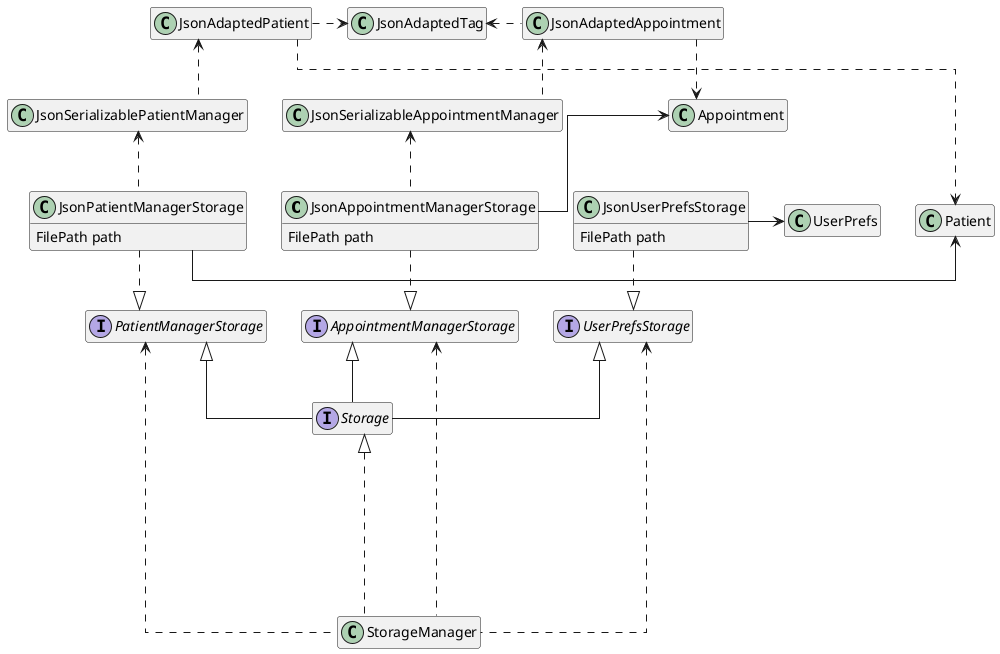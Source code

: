 @startuml
hide empty members
skinparam linetype ortho
class JsonAppointmentManagerStorage {
    FilePath path
}

class JsonPatientManagerStorage {
    FilePath path
}

class JsonUserPrefsStorage {
    FilePath path
}

interface PatientManagerStorage
interface AppointmentManagerStorage
interface UserPrefsStorage
interface Storage

JsonAdaptedPatient .right.> JsonAdaptedTag
JsonAdaptedAppointment .left.> JsonAdaptedTag

StorageManager ..u..|> Storage
PatientManagerStorage -r[hidden]- AppointmentManagerStorage
AppointmentManagerStorage -r[hidden]- UserPrefsStorage
StorageManager .u.> AppointmentManagerStorage
StorageManager .u.> UserPrefsStorage
StorageManager .u.> PatientManagerStorage

JsonAdaptedPatient .d.> Patient
JsonAdaptedPatient <.d. JsonSerializablePatientManager
JsonAdaptedAppointment .d.> Appointment
JsonSerializableAppointmentManager .u.> JsonAdaptedAppointment

JsonPatientManagerStorage -r-> Patient
JsonPatientManagerStorage .u.> JsonSerializablePatientManager
JsonPatientManagerStorage .d.|> PatientManagerStorage

JsonAppointmentManagerStorage -u-> Appointment
JsonAppointmentManagerStorage .d.|> AppointmentManagerStorage
JsonSerializableAppointmentManager <.d. JsonAppointmentManagerStorage

JsonUserPrefsStorage -r-> UserPrefs
JsonUserPrefsStorage .d.|> UserPrefsStorage
JsonUserPrefsStorage -l[hidden]- JsonAppointmentManagerStorage

Storage -u-|> PatientManagerStorage
Storage -u-|> AppointmentManagerStorage
Storage -u-|> UserPrefsStorage

@enduml
